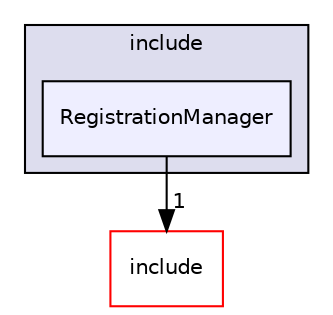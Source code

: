 digraph "/workplace/avs-device-sdk/core/acsdkRegistrationManagerInterfaces/test/include/RegistrationManager" {
  compound=true
  node [ fontsize="10", fontname="Helvetica"];
  edge [ labelfontsize="10", labelfontname="Helvetica"];
  subgraph clusterdir_6d214fcd21bd67777c32041aff5b06f4 {
    graph [ bgcolor="#ddddee", pencolor="black", label="include" fontname="Helvetica", fontsize="10", URL="dir_6d214fcd21bd67777c32041aff5b06f4.html"]
  dir_3da89654778aaccbf8ec35ce8128310e [shape=box, label="RegistrationManager", style="filled", fillcolor="#eeeeff", pencolor="black", URL="dir_3da89654778aaccbf8ec35ce8128310e.html"];
  }
  dir_ea71a0f92b3a6b19a5724167c78652cc [shape=box label="include" fillcolor="white" style="filled" color="red" URL="dir_ea71a0f92b3a6b19a5724167c78652cc.html"];
  dir_3da89654778aaccbf8ec35ce8128310e->dir_ea71a0f92b3a6b19a5724167c78652cc [headlabel="1", labeldistance=1.5 headhref="dir_000489_000485.html"];
}
